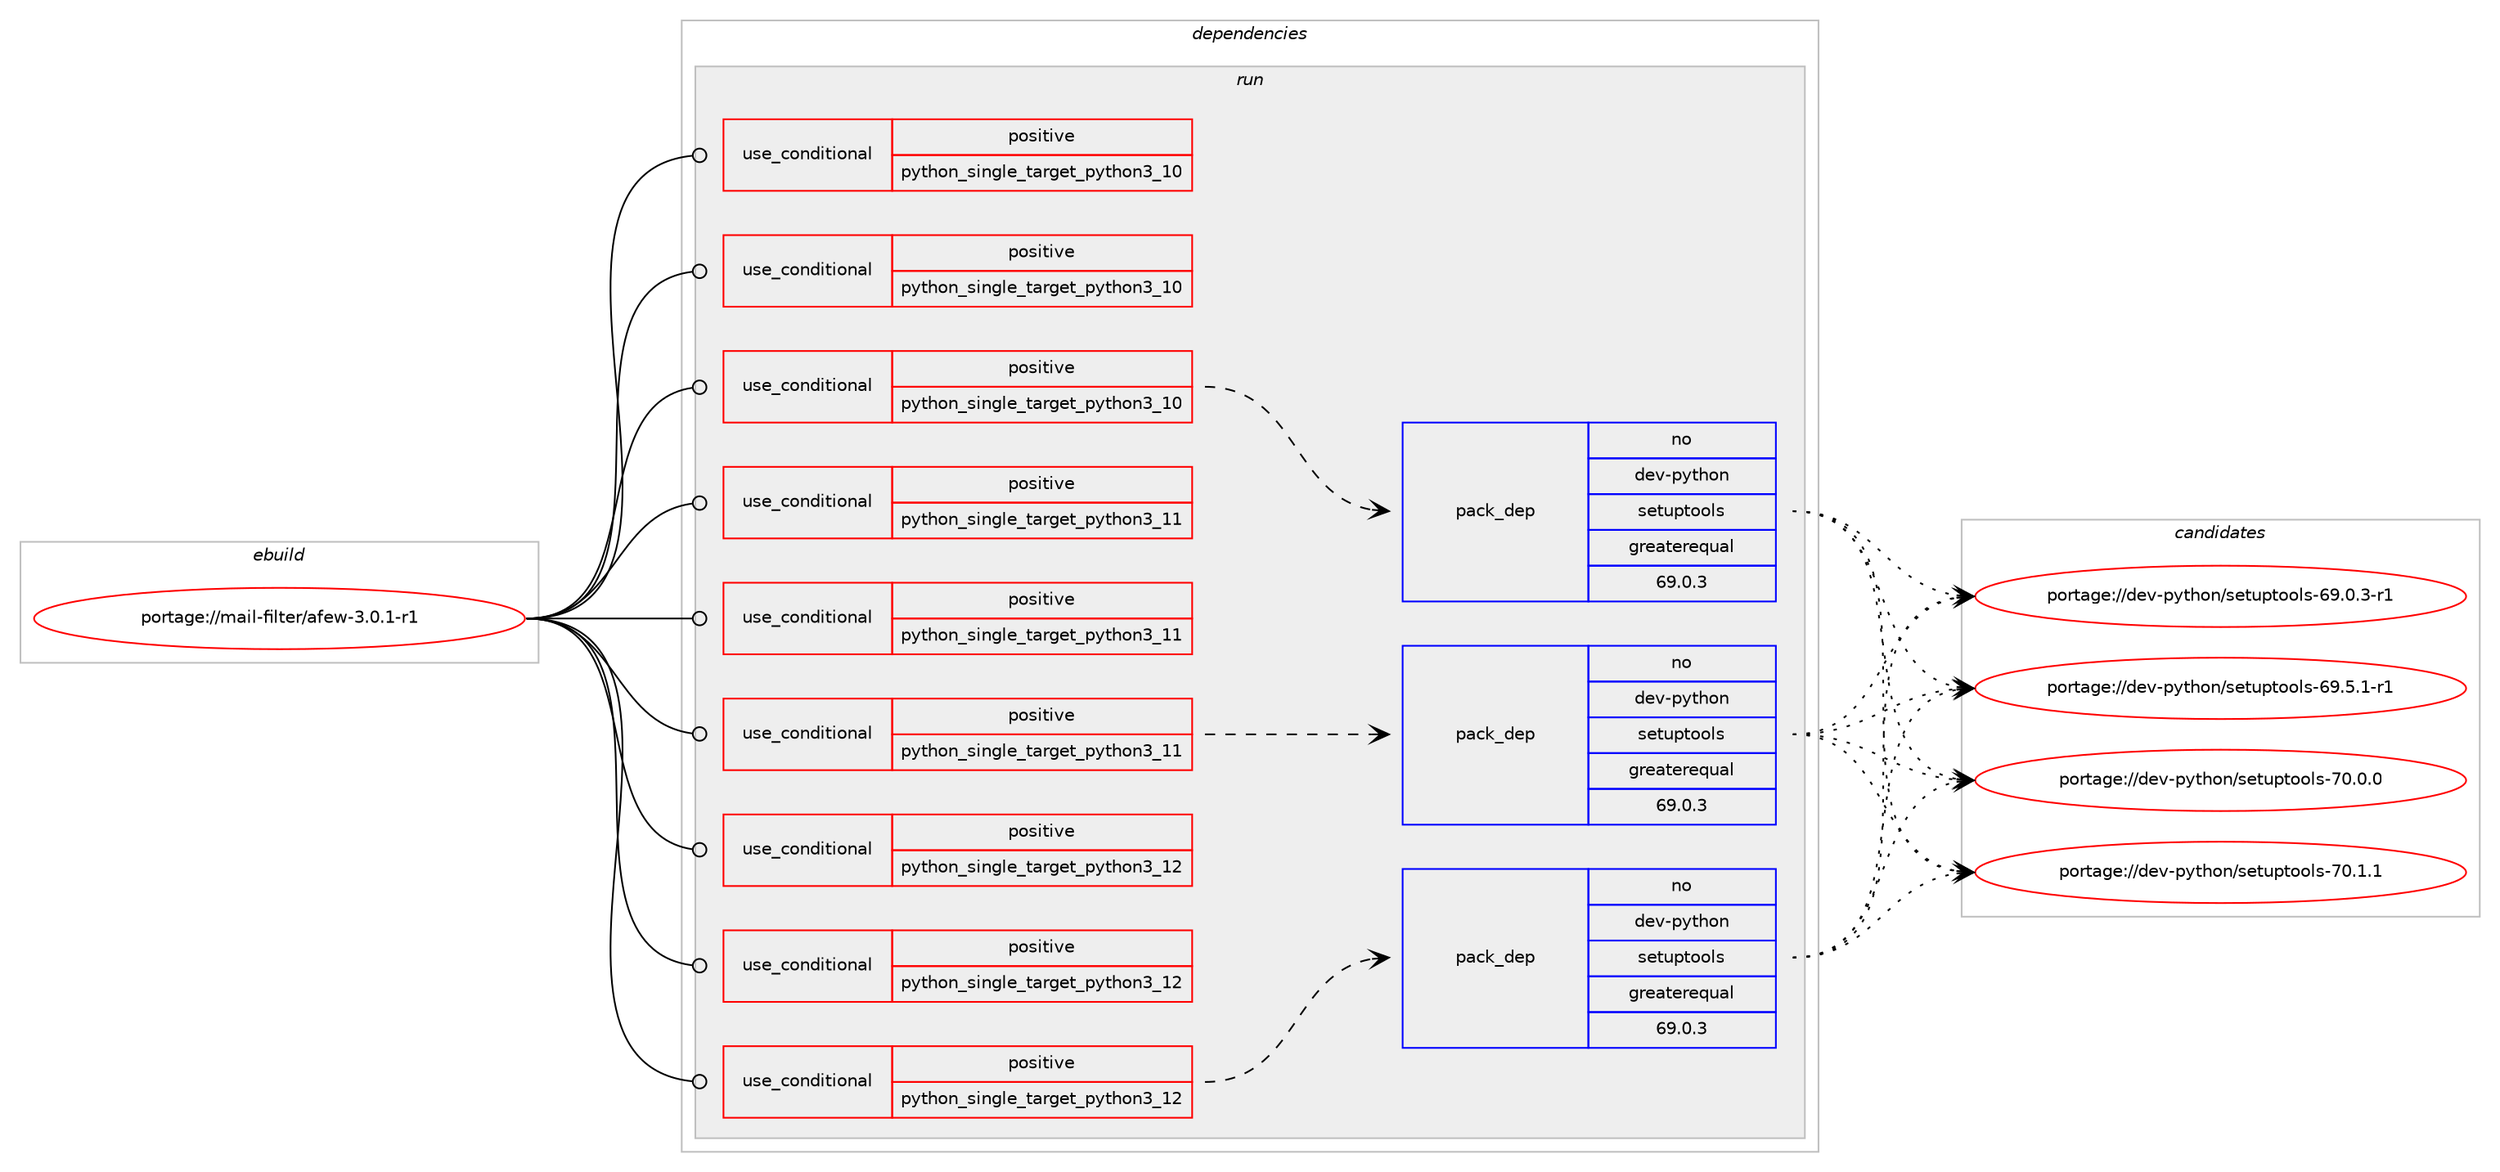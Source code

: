 digraph prolog {

# *************
# Graph options
# *************

newrank=true;
concentrate=true;
compound=true;
graph [rankdir=LR,fontname=Helvetica,fontsize=10,ranksep=1.5];#, ranksep=2.5, nodesep=0.2];
edge  [arrowhead=vee];
node  [fontname=Helvetica,fontsize=10];

# **********
# The ebuild
# **********

subgraph cluster_leftcol {
color=gray;
rank=same;
label=<<i>ebuild</i>>;
id [label="portage://mail-filter/afew-3.0.1-r1", color=red, width=4, href="../mail-filter/afew-3.0.1-r1.svg"];
}

# ****************
# The dependencies
# ****************

subgraph cluster_midcol {
color=gray;
label=<<i>dependencies</i>>;
subgraph cluster_compile {
fillcolor="#eeeeee";
style=filled;
label=<<i>compile</i>>;
}
subgraph cluster_compileandrun {
fillcolor="#eeeeee";
style=filled;
label=<<i>compile and run</i>>;
}
subgraph cluster_run {
fillcolor="#eeeeee";
style=filled;
label=<<i>run</i>>;
subgraph cond68371 {
dependency146174 [label=<<TABLE BORDER="0" CELLBORDER="1" CELLSPACING="0" CELLPADDING="4"><TR><TD ROWSPAN="3" CELLPADDING="10">use_conditional</TD></TR><TR><TD>positive</TD></TR><TR><TD>python_single_target_python3_10</TD></TR></TABLE>>, shape=none, color=red];
# *** BEGIN UNKNOWN DEPENDENCY TYPE (TODO) ***
# dependency146174 -> package_dependency(portage://mail-filter/afew-3.0.1-r1,run,no,dev-lang,python,none,[,,],[slot(3.10)],[])
# *** END UNKNOWN DEPENDENCY TYPE (TODO) ***

}
id:e -> dependency146174:w [weight=20,style="solid",arrowhead="odot"];
subgraph cond68372 {
dependency146175 [label=<<TABLE BORDER="0" CELLBORDER="1" CELLSPACING="0" CELLPADDING="4"><TR><TD ROWSPAN="3" CELLPADDING="10">use_conditional</TD></TR><TR><TD>positive</TD></TR><TR><TD>python_single_target_python3_10</TD></TR></TABLE>>, shape=none, color=red];
# *** BEGIN UNKNOWN DEPENDENCY TYPE (TODO) ***
# dependency146175 -> package_dependency(portage://mail-filter/afew-3.0.1-r1,run,no,dev-python,chardet,none,[,,],[],[use(enable(python_targets_python3_10),negative)])
# *** END UNKNOWN DEPENDENCY TYPE (TODO) ***

# *** BEGIN UNKNOWN DEPENDENCY TYPE (TODO) ***
# dependency146175 -> package_dependency(portage://mail-filter/afew-3.0.1-r1,run,no,dev-python,dkimpy,none,[,,],[],[use(enable(python_targets_python3_10),negative)])
# *** END UNKNOWN DEPENDENCY TYPE (TODO) ***

# *** BEGIN UNKNOWN DEPENDENCY TYPE (TODO) ***
# dependency146175 -> package_dependency(portage://mail-filter/afew-3.0.1-r1,run,no,net-mail,notmuch,none,[,,],[],[use(enable(python),none),use(enable(python_targets_python3_10),negative)])
# *** END UNKNOWN DEPENDENCY TYPE (TODO) ***

}
id:e -> dependency146175:w [weight=20,style="solid",arrowhead="odot"];
subgraph cond68373 {
dependency146176 [label=<<TABLE BORDER="0" CELLBORDER="1" CELLSPACING="0" CELLPADDING="4"><TR><TD ROWSPAN="3" CELLPADDING="10">use_conditional</TD></TR><TR><TD>positive</TD></TR><TR><TD>python_single_target_python3_10</TD></TR></TABLE>>, shape=none, color=red];
subgraph pack75590 {
dependency146177 [label=<<TABLE BORDER="0" CELLBORDER="1" CELLSPACING="0" CELLPADDING="4" WIDTH="220"><TR><TD ROWSPAN="6" CELLPADDING="30">pack_dep</TD></TR><TR><TD WIDTH="110">no</TD></TR><TR><TD>dev-python</TD></TR><TR><TD>setuptools</TD></TR><TR><TD>greaterequal</TD></TR><TR><TD>69.0.3</TD></TR></TABLE>>, shape=none, color=blue];
}
dependency146176:e -> dependency146177:w [weight=20,style="dashed",arrowhead="vee"];
}
id:e -> dependency146176:w [weight=20,style="solid",arrowhead="odot"];
subgraph cond68374 {
dependency146178 [label=<<TABLE BORDER="0" CELLBORDER="1" CELLSPACING="0" CELLPADDING="4"><TR><TD ROWSPAN="3" CELLPADDING="10">use_conditional</TD></TR><TR><TD>positive</TD></TR><TR><TD>python_single_target_python3_11</TD></TR></TABLE>>, shape=none, color=red];
# *** BEGIN UNKNOWN DEPENDENCY TYPE (TODO) ***
# dependency146178 -> package_dependency(portage://mail-filter/afew-3.0.1-r1,run,no,dev-lang,python,none,[,,],[slot(3.11)],[])
# *** END UNKNOWN DEPENDENCY TYPE (TODO) ***

}
id:e -> dependency146178:w [weight=20,style="solid",arrowhead="odot"];
subgraph cond68375 {
dependency146179 [label=<<TABLE BORDER="0" CELLBORDER="1" CELLSPACING="0" CELLPADDING="4"><TR><TD ROWSPAN="3" CELLPADDING="10">use_conditional</TD></TR><TR><TD>positive</TD></TR><TR><TD>python_single_target_python3_11</TD></TR></TABLE>>, shape=none, color=red];
# *** BEGIN UNKNOWN DEPENDENCY TYPE (TODO) ***
# dependency146179 -> package_dependency(portage://mail-filter/afew-3.0.1-r1,run,no,dev-python,chardet,none,[,,],[],[use(enable(python_targets_python3_11),negative)])
# *** END UNKNOWN DEPENDENCY TYPE (TODO) ***

# *** BEGIN UNKNOWN DEPENDENCY TYPE (TODO) ***
# dependency146179 -> package_dependency(portage://mail-filter/afew-3.0.1-r1,run,no,dev-python,dkimpy,none,[,,],[],[use(enable(python_targets_python3_11),negative)])
# *** END UNKNOWN DEPENDENCY TYPE (TODO) ***

# *** BEGIN UNKNOWN DEPENDENCY TYPE (TODO) ***
# dependency146179 -> package_dependency(portage://mail-filter/afew-3.0.1-r1,run,no,net-mail,notmuch,none,[,,],[],[use(enable(python),none),use(enable(python_targets_python3_11),negative)])
# *** END UNKNOWN DEPENDENCY TYPE (TODO) ***

}
id:e -> dependency146179:w [weight=20,style="solid",arrowhead="odot"];
subgraph cond68376 {
dependency146180 [label=<<TABLE BORDER="0" CELLBORDER="1" CELLSPACING="0" CELLPADDING="4"><TR><TD ROWSPAN="3" CELLPADDING="10">use_conditional</TD></TR><TR><TD>positive</TD></TR><TR><TD>python_single_target_python3_11</TD></TR></TABLE>>, shape=none, color=red];
subgraph pack75591 {
dependency146181 [label=<<TABLE BORDER="0" CELLBORDER="1" CELLSPACING="0" CELLPADDING="4" WIDTH="220"><TR><TD ROWSPAN="6" CELLPADDING="30">pack_dep</TD></TR><TR><TD WIDTH="110">no</TD></TR><TR><TD>dev-python</TD></TR><TR><TD>setuptools</TD></TR><TR><TD>greaterequal</TD></TR><TR><TD>69.0.3</TD></TR></TABLE>>, shape=none, color=blue];
}
dependency146180:e -> dependency146181:w [weight=20,style="dashed",arrowhead="vee"];
}
id:e -> dependency146180:w [weight=20,style="solid",arrowhead="odot"];
subgraph cond68377 {
dependency146182 [label=<<TABLE BORDER="0" CELLBORDER="1" CELLSPACING="0" CELLPADDING="4"><TR><TD ROWSPAN="3" CELLPADDING="10">use_conditional</TD></TR><TR><TD>positive</TD></TR><TR><TD>python_single_target_python3_12</TD></TR></TABLE>>, shape=none, color=red];
# *** BEGIN UNKNOWN DEPENDENCY TYPE (TODO) ***
# dependency146182 -> package_dependency(portage://mail-filter/afew-3.0.1-r1,run,no,dev-lang,python,none,[,,],[slot(3.12)],[])
# *** END UNKNOWN DEPENDENCY TYPE (TODO) ***

}
id:e -> dependency146182:w [weight=20,style="solid",arrowhead="odot"];
subgraph cond68378 {
dependency146183 [label=<<TABLE BORDER="0" CELLBORDER="1" CELLSPACING="0" CELLPADDING="4"><TR><TD ROWSPAN="3" CELLPADDING="10">use_conditional</TD></TR><TR><TD>positive</TD></TR><TR><TD>python_single_target_python3_12</TD></TR></TABLE>>, shape=none, color=red];
# *** BEGIN UNKNOWN DEPENDENCY TYPE (TODO) ***
# dependency146183 -> package_dependency(portage://mail-filter/afew-3.0.1-r1,run,no,dev-python,chardet,none,[,,],[],[use(enable(python_targets_python3_12),negative)])
# *** END UNKNOWN DEPENDENCY TYPE (TODO) ***

# *** BEGIN UNKNOWN DEPENDENCY TYPE (TODO) ***
# dependency146183 -> package_dependency(portage://mail-filter/afew-3.0.1-r1,run,no,dev-python,dkimpy,none,[,,],[],[use(enable(python_targets_python3_12),negative)])
# *** END UNKNOWN DEPENDENCY TYPE (TODO) ***

# *** BEGIN UNKNOWN DEPENDENCY TYPE (TODO) ***
# dependency146183 -> package_dependency(portage://mail-filter/afew-3.0.1-r1,run,no,net-mail,notmuch,none,[,,],[],[use(enable(python),none),use(enable(python_targets_python3_12),negative)])
# *** END UNKNOWN DEPENDENCY TYPE (TODO) ***

}
id:e -> dependency146183:w [weight=20,style="solid",arrowhead="odot"];
subgraph cond68379 {
dependency146184 [label=<<TABLE BORDER="0" CELLBORDER="1" CELLSPACING="0" CELLPADDING="4"><TR><TD ROWSPAN="3" CELLPADDING="10">use_conditional</TD></TR><TR><TD>positive</TD></TR><TR><TD>python_single_target_python3_12</TD></TR></TABLE>>, shape=none, color=red];
subgraph pack75592 {
dependency146185 [label=<<TABLE BORDER="0" CELLBORDER="1" CELLSPACING="0" CELLPADDING="4" WIDTH="220"><TR><TD ROWSPAN="6" CELLPADDING="30">pack_dep</TD></TR><TR><TD WIDTH="110">no</TD></TR><TR><TD>dev-python</TD></TR><TR><TD>setuptools</TD></TR><TR><TD>greaterequal</TD></TR><TR><TD>69.0.3</TD></TR></TABLE>>, shape=none, color=blue];
}
dependency146184:e -> dependency146185:w [weight=20,style="dashed",arrowhead="vee"];
}
id:e -> dependency146184:w [weight=20,style="solid",arrowhead="odot"];
}
}

# **************
# The candidates
# **************

subgraph cluster_choices {
rank=same;
color=gray;
label=<<i>candidates</i>>;

subgraph choice75590 {
color=black;
nodesep=1;
choice1001011184511212111610411111047115101116117112116111111108115455457464846514511449 [label="portage://dev-python/setuptools-69.0.3-r1", color=red, width=4,href="../dev-python/setuptools-69.0.3-r1.svg"];
choice1001011184511212111610411111047115101116117112116111111108115455457465346494511449 [label="portage://dev-python/setuptools-69.5.1-r1", color=red, width=4,href="../dev-python/setuptools-69.5.1-r1.svg"];
choice100101118451121211161041111104711510111611711211611111110811545554846484648 [label="portage://dev-python/setuptools-70.0.0", color=red, width=4,href="../dev-python/setuptools-70.0.0.svg"];
choice100101118451121211161041111104711510111611711211611111110811545554846494649 [label="portage://dev-python/setuptools-70.1.1", color=red, width=4,href="../dev-python/setuptools-70.1.1.svg"];
dependency146177:e -> choice1001011184511212111610411111047115101116117112116111111108115455457464846514511449:w [style=dotted,weight="100"];
dependency146177:e -> choice1001011184511212111610411111047115101116117112116111111108115455457465346494511449:w [style=dotted,weight="100"];
dependency146177:e -> choice100101118451121211161041111104711510111611711211611111110811545554846484648:w [style=dotted,weight="100"];
dependency146177:e -> choice100101118451121211161041111104711510111611711211611111110811545554846494649:w [style=dotted,weight="100"];
}
subgraph choice75591 {
color=black;
nodesep=1;
choice1001011184511212111610411111047115101116117112116111111108115455457464846514511449 [label="portage://dev-python/setuptools-69.0.3-r1", color=red, width=4,href="../dev-python/setuptools-69.0.3-r1.svg"];
choice1001011184511212111610411111047115101116117112116111111108115455457465346494511449 [label="portage://dev-python/setuptools-69.5.1-r1", color=red, width=4,href="../dev-python/setuptools-69.5.1-r1.svg"];
choice100101118451121211161041111104711510111611711211611111110811545554846484648 [label="portage://dev-python/setuptools-70.0.0", color=red, width=4,href="../dev-python/setuptools-70.0.0.svg"];
choice100101118451121211161041111104711510111611711211611111110811545554846494649 [label="portage://dev-python/setuptools-70.1.1", color=red, width=4,href="../dev-python/setuptools-70.1.1.svg"];
dependency146181:e -> choice1001011184511212111610411111047115101116117112116111111108115455457464846514511449:w [style=dotted,weight="100"];
dependency146181:e -> choice1001011184511212111610411111047115101116117112116111111108115455457465346494511449:w [style=dotted,weight="100"];
dependency146181:e -> choice100101118451121211161041111104711510111611711211611111110811545554846484648:w [style=dotted,weight="100"];
dependency146181:e -> choice100101118451121211161041111104711510111611711211611111110811545554846494649:w [style=dotted,weight="100"];
}
subgraph choice75592 {
color=black;
nodesep=1;
choice1001011184511212111610411111047115101116117112116111111108115455457464846514511449 [label="portage://dev-python/setuptools-69.0.3-r1", color=red, width=4,href="../dev-python/setuptools-69.0.3-r1.svg"];
choice1001011184511212111610411111047115101116117112116111111108115455457465346494511449 [label="portage://dev-python/setuptools-69.5.1-r1", color=red, width=4,href="../dev-python/setuptools-69.5.1-r1.svg"];
choice100101118451121211161041111104711510111611711211611111110811545554846484648 [label="portage://dev-python/setuptools-70.0.0", color=red, width=4,href="../dev-python/setuptools-70.0.0.svg"];
choice100101118451121211161041111104711510111611711211611111110811545554846494649 [label="portage://dev-python/setuptools-70.1.1", color=red, width=4,href="../dev-python/setuptools-70.1.1.svg"];
dependency146185:e -> choice1001011184511212111610411111047115101116117112116111111108115455457464846514511449:w [style=dotted,weight="100"];
dependency146185:e -> choice1001011184511212111610411111047115101116117112116111111108115455457465346494511449:w [style=dotted,weight="100"];
dependency146185:e -> choice100101118451121211161041111104711510111611711211611111110811545554846484648:w [style=dotted,weight="100"];
dependency146185:e -> choice100101118451121211161041111104711510111611711211611111110811545554846494649:w [style=dotted,weight="100"];
}
}

}
